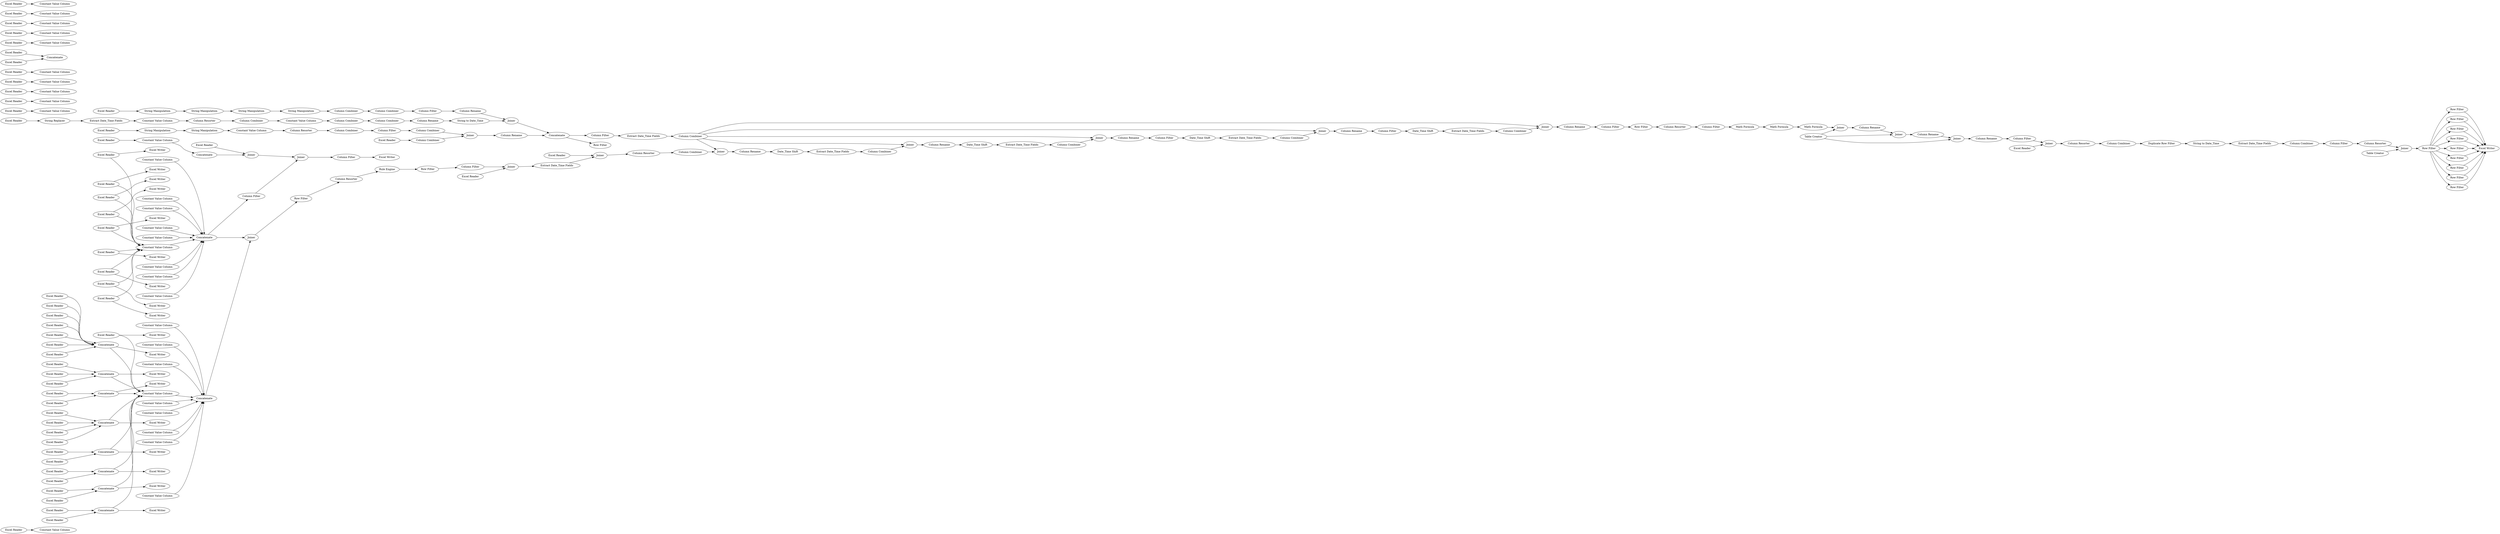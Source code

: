 digraph {
	"5771436778873188867_9" [label="Excel Reader"]
	"-6396746486104122840_107" [label="Constant Value Column"]
	"-5087807553794361016_253" [label="Column Combiner"]
	"-8058242665226558643_78" [label="Excel Reader"]
	"-8058242665226558643_38" [label="Excel Writer"]
	"-5087807553794361016_245" [label=Joiner]
	"-5087807553794361016_240" [label="Extract Date_Time Fields"]
	"5771436778873188867_27" [label="Constant Value Column"]
	"-8058242665226558643_13" [label="Excel Reader"]
	"-5087807553794361016_254" [label=Joiner]
	"-8058242665226558643_350" [label="Row Filter"]
	"-5087807553794361016_196" [label="Row Filter"]
	"-5087807553794361016_262" [label="Column Combiner"]
	"-8058242665226558643_290" [label="Column Resorter"]
	"2981925380246931615_209" [label="Excel Reader"]
	"-5087807553794361016_250" [label="Column Rename"]
	"-5087807553794361016_282" [label=Joiner]
	"-5087807553794361016_271" [label="Column Filter"]
	"-8058242665226558643_9" [label="Excel Reader"]
	"-3691874521836707344_60" [label="Excel Reader"]
	"-8058242665226558643_1" [label="Excel Reader"]
	"-8058242665226558643_35" [label="Excel Writer"]
	"-8058242665226558643_320" [label="Excel Reader"]
	"5771436778873188867_15" [label="Constant Value Column"]
	"-5087807553794361016_243" [label="Column Combiner"]
	"5771436778873188867_17" [label="Constant Value Column"]
	"2981925380246931615_215" [label="Column Resorter"]
	"2981925380246931615_208" [label="Excel Reader"]
	"-6396746486104122840_104" [label="Constant Value Column"]
	"-6396746486104122840_105" [label="Constant Value Column"]
	"-5087807553794361016_259" [label=Joiner]
	"-8058242665226558643_5" [label="Excel Reader"]
	"903971396808471460_100" [label=Concatenate]
	"2981925380246931615_294" [label="Column Resorter"]
	"88979315692203786_90" [label="Constant Value Column"]
	"2981925380246931615_221" [label="String Replacer"]
	"-8058242665226558643_33" [label="Excel Writer"]
	"2981925380246931615_210" [label="Column Combiner"]
	"-5087807553794361016_241" [label="Column Combiner"]
	"-8058242665226558643_32" [label="Excel Writer"]
	"-8058242665226558643_34" [label="Excel Writer"]
	"903971396808471460_46" [label="Excel Reader"]
	"5771436778873188867_6" [label="Excel Reader"]
	"903971396808471460_42" [label="Excel Reader"]
	"-3691874521836707344_62" [label=Concatenate]
	"-1026858239619644578_56" [label="Excel Reader"]
	"5771436778873188867_24" [label="Constant Value Column"]
	"2981925380246931615_213" [label=Joiner]
	"-7446767508586513026_63" [label=Concatenate]
	"903971396808471460_45" [label="Excel Reader"]
	"-8058242665226558643_22" [label="Excel Writer"]
	"-6396746486104122840_110" [label="Constant Value Column"]
	"-6235662664396430699_69" [label="Excel Reader"]
	"2981925380246931615_233" [label="Column Combiner"]
	"-1026858239619644578_53" [label=Concatenate]
	"2981925380246931615_205" [label=Joiner]
	"5771436778873188867_11" [label="Excel Reader"]
	"2981925380246931615_293" [label="Constant Value Column"]
	"-5087807553794361016_261" [label="Column Filter"]
	"-5087807553794361016_263" [label="Date_Time Shift"]
	"5771436778873188867_10" [label="Excel Reader"]
	"2930485028702117360_76" [label=Concatenate]
	"-5356931103672467321_77" [label="Excel Reader"]
	"2930485028702117360_74" [label="Excel Reader"]
	"-8058242665226558643_342" [label="Row Filter"]
	"2981925380246931615_299" [label="String Manipulation"]
	"2981925380246931615_204" [label="Column Combiner"]
	"-5087807553794361016_265" [label=Joiner]
	"-5087807553794361016_247" [label="Excel Reader"]
	"-8058242665226558643_333" [label="Extract Date_Time Fields"]
	"-8058242665226558643_354" [label="Row Filter"]
	"-5087807553794361016_304" [label="Excel Reader"]
	"-6235662664396430699_71" [label=Concatenate]
	"-5356931103672467321_80" [label=Concatenate]
	"88979315692203786_96" [label="Constant Value Column"]
	"-5087807553794361016_149" [label="Column Resorter"]
	"-8058242665226558643_11" [label="Excel Reader"]
	"-5087807553794361016_273" [label="Date_Time Shift"]
	"-8058242665226558643_335" [label="Column Filter"]
	"-8058242665226558643_291" [label="Column Filter"]
	"5771436778873188867_5" [label="Excel Reader"]
	"5771436778873188867_1" [label="Excel Reader"]
	"-717670337943951793_86" [label=Concatenate]
	"-5087807553794361016_270" [label="Column Rename"]
	"2981925380246931615_239" [label="Column Filter"]
	"-6396746486104122840_108" [label="Constant Value Column"]
	"-8058242665226558643_28" [label="Excel Writer"]
	"2981925380246931615_242" [label="Extract Date_Time Fields"]
	"-8058242665226558643_293" [label="Math Formula"]
	"-8058242665226558643_321" [label=Joiner]
	"5771436778873188867_7" [label="Excel Reader"]
	"-5087807553794361016_248" [label=Joiner]
	"-6396746486104122840_103" [label="Constant Value Column"]
	"-6396746486104122840_109" [label="Constant Value Column"]
	"-7446767508586513026_65" [label="Excel Reader"]
	"2981925380246931615_300" [label="String Manipulation"]
	"-5087807553794361016_251" [label="Date_Time Shift"]
	"5771436778873188867_16" [label="Constant Value Column"]
	"5771436778873188867_25" [label="Constant Value Column"]
	"-8058242665226558643_314" [label="Column Filter"]
	"5771436778873188867_26" [label="Constant Value Column"]
	"-8058242665226558643_295" [label="Table Creator"]
	"-3691874521836707344_115" [label="Excel Reader"]
	"88979315692203786_98" [label="Constant Value Column"]
	"5771436778873188867_18" [label="Constant Value Column"]
	"-8058242665226558643_19" [label="Excel Writer"]
	"-6396746486104122840_106" [label="Constant Value Column"]
	"2930485028702117360_75" [label="Excel Reader"]
	"-8058242665226558643_301" [label=Joiner]
	"-8058242665226558643_281" [label="Row Filter"]
	"-8058242665226558643_319" [label=Joiner]
	"-7697534934845237207_68" [label="Excel Reader"]
	"5771436778873188867_4" [label="Excel Reader"]
	"2981925380246931615_223" [label="Column Rename"]
	"-8058242665226558643_39" [label="Excel Writer"]
	"-5087807553794361016_256" [label="Column Combiner"]
	"-8058242665226558643_348" [label="Row Filter"]
	"-8058242665226558643_294" [label="Math Formula"]
	"2981925380246931615_291" [label="String Manipulation"]
	"2981925380246931615_295" [label="Column Combiner"]
	"5771436778873188867_8" [label="Excel Reader"]
	"-8058242665226558643_292" [label="Math Formula"]
	"-8058242665226558643_347" [label="Row Filter"]
	"-5087807553794361016_274" [label=Joiner]
	"-5087807553794361016_260" [label="Column Rename"]
	"-8058242665226558643_304" [label="Excel Reader"]
	"-5087807553794361016_281" [label="Column Filter"]
	"-5087807553794361016_267" [label="Column Filter"]
	"-8058242665226558643_322" [label="Excel Writer"]
	"-8058242665226558643_332" [label="String to Date_Time"]
	"-8058242665226558643_334" [label="Column Combiner"]
	"2981925380246931615_292" [label="String Manipulation"]
	"-5087807553794361016_266" [label="Column Rename"]
	"-3691874521836707344_61" [label="Excel Reader"]
	"2981925380246931615_230" [label="Constant Value Column"]
	"5771436778873188867_12" [label="Excel Reader"]
	"-8058242665226558643_37" [label="Excel Reader"]
	"2981925380246931615_212" [label="Column Combiner"]
	"5771436778873188867_23" [label="Constant Value Column"]
	"5771436778873188867_21" [label="Constant Value Column"]
	"-5087807553794361016_193" [label="Row Filter"]
	"-8058242665226558643_302" [label="Column Filter"]
	"-8058242665226558643_36" [label="Excel Writer"]
	"-8058242665226558643_300" [label="Column Rename"]
	"-8058242665226558643_21" [label="Excel Writer"]
	"903971396808471460_59" [label="Excel Reader"]
	"-5087807553794361016_268" [label="Extract Date_Time Fields"]
	"5771436778873188867_22" [label="Constant Value Column"]
	"2981925380246931615_302" [label="Column Filter"]
	"-8058242665226558643_297" [label="Column Rename"]
	"-1026858239619644578_57" [label="Excel Reader"]
	"-8058242665226558643_330" [label="Column Combiner"]
	"2981925380246931615_225" [label="Excel Reader"]
	"-5087807553794361016_249" [label="Column Resorter"]
	"-5087807553794361016_272" [label="Column Combiner"]
	"-8058242665226558643_24" [label="Excel Writer"]
	"-6235662664396430699_70" [label="Excel Reader"]
	"2981925380246931615_235" [label="Column Combiner"]
	"-8058242665226558643_355" [label="Row Filter"]
	"-8058242665226558643_305" [label=Joiner]
	"-6396746486104122840_101" [label=Concatenate]
	"-7446767508586513026_64" [label="Excel Reader"]
	"2981925380246931615_303" [label="Row Filter"]
	"5771436778873188867_19" [label="Constant Value Column"]
	"-8058242665226558643_341" [label="Table Creator"]
	"2981925380246931615_282" [label=Concatenate]
	"-8058242665226558643_296" [label=Joiner]
	"-8058242665226558643_299" [label="Column Rename"]
	"-8058242665226558643_356" [label="Excel Writer"]
	"-8058242665226558643_20" [label="Excel Writer"]
	"903971396808471460_41" [label="Excel Reader"]
	"-5356931103672467321_78" [label="Excel Reader"]
	"-8058242665226558643_27" [label="Excel Writer"]
	"-5087807553794361016_252" [label="Extract Date_Time Fields"]
	"-5087807553794361016_258" [label="Extract Date_Time Fields"]
	"88979315692203786_92" [label="Constant Value Column"]
	"-8058242665226558643_17" [label="Excel Reader"]
	"-8058242665226558643_351" [label="Row Filter"]
	"-8058242665226558643_353" [label="Row Filter"]
	"88979315692203786_87" [label=Concatenate]
	"-1026858239619644578_55" [label="Excel Reader"]
	"2981925380246931615_236" [label="String to Date_Time"]
	"88979315692203786_95" [label="Constant Value Column"]
	"88979315692203786_94" [label="Constant Value Column"]
	"-5087807553794361016_264" [label="Extract Date_Time Fields"]
	"-5087807553794361016_257" [label="Date_Time Shift"]
	"-6396746486104122840_111" [label="Constant Value Column"]
	"88979315692203786_91" [label="Constant Value Column"]
	"-717670337943951793_85" [label="Excel Reader"]
	"2981925380246931615_226" [label="Extract Date_Time Fields"]
	"-8058242665226558643_306" [label="Column Resorter"]
	"-8058242665226558643_3" [label="Excel Reader"]
	"2981925380246931615_216" [label="Excel Reader"]
	"5771436778873188867_2" [label="Excel Reader"]
	"-8058242665226558643_126" [label=Joiner]
	"903971396808471460_43" [label="Excel Reader"]
	"-8058242665226558643_29" [label="Excel Writer"]
	"-8058242665226558643_324" [label="Column Filter"]
	"2981925380246931615_296" [label="Column Filter"]
	"-8058242665226558643_339" [label=Joiner]
	"-8058242665226558643_359" [label="Column Resorter"]
	"-8058242665226558643_31" [label="Excel Writer"]
	"-7697534934845237207_67" [label="Excel Reader"]
	"-8058242665226558643_315" [label=Concatenate]
	"-8058242665226558643_331" [label="Duplicate Row Filter"]
	"2981925380246931615_234" [label="Constant Value Column"]
	"88979315692203786_93" [label="Constant Value Column"]
	"-8058242665226558643_23" [label="Excel Writer"]
	"-8058242665226558643_298" [label=Joiner]
	"2981925380246931615_211" [label="Column Combiner"]
	"-5087807553794361016_195" [label="Rule Engine"]
	"-8058242665226558643_349" [label="Row Filter"]
	"2981925380246931615_298" [label="String Manipulation"]
	"5771436778873188867_3" [label="Excel Reader"]
	"-8058242665226558643_15" [label="Excel Reader"]
	"2981925380246931615_222" [label="Column Rename"]
	"2981925380246931615_297" [label="String Manipulation"]
	"-8058242665226558643_352" [label="Row Filter"]
	"-717670337943951793_84" [label="Excel Reader"]
	"903971396808471460_44" [label="Excel Reader"]
	"-7697534934845237207_66" [label=Concatenate]
	"88979315692203786_97" [label="Constant Value Column"]
	"2981925380246931615_301" [label="Column Combiner"]
	"-5087807553794361016_255" [label="Column Rename"]
	"-8058242665226558643_30" [label="Excel Writer"]
	"2981925380246931615_206" [label="Column Rename"]
	"-1026858239619644578_54" [label="Excel Reader"]
	"2981925380246931615_206" -> "2981925380246931615_282"
	"-6396746486104122840_105" -> "-6396746486104122840_101"
	"903971396808471460_59" -> "903971396808471460_100"
	"-3691874521836707344_115" -> "-3691874521836707344_62"
	"-5087807553794361016_271" -> "-8058242665226558643_281"
	"-6396746486104122840_106" -> "-6396746486104122840_101"
	"2981925380246931615_294" -> "2981925380246931615_295"
	"-8058242665226558643_330" -> "-8058242665226558643_331"
	"-5356931103672467321_77" -> "-5356931103672467321_80"
	"-5087807553794361016_149" -> "-5087807553794361016_195"
	"-8058242665226558643_342" -> "-8058242665226558643_349"
	"-8058242665226558643_301" -> "-8058242665226558643_300"
	"2981925380246931615_296" -> "2981925380246931615_210"
	"-5087807553794361016_263" -> "-5087807553794361016_264"
	"2981925380246931615_233" -> "2981925380246931615_234"
	"-8058242665226558643_3" -> "-6396746486104122840_103"
	"-5087807553794361016_281" -> "-5087807553794361016_282"
	"-8058242665226558643_15" -> "-8058242665226558643_34"
	"-8058242665226558643_349" -> "-8058242665226558643_356"
	"-5087807553794361016_193" -> "-5087807553794361016_149"
	"-5087807553794361016_282" -> "-5087807553794361016_240"
	"-5087807553794361016_252" -> "-5087807553794361016_253"
	"-6396746486104122840_110" -> "-6396746486104122840_101"
	"-8058242665226558643_342" -> "-8058242665226558643_354"
	"-5087807553794361016_257" -> "-5087807553794361016_258"
	"-7697534934845237207_68" -> "-7697534934845237207_66"
	"-8058242665226558643_351" -> "-8058242665226558643_356"
	"88979315692203786_93" -> "88979315692203786_87"
	"2981925380246931615_221" -> "2981925380246931615_226"
	"88979315692203786_94" -> "88979315692203786_87"
	"-8058242665226558643_9" -> "-8058242665226558643_27"
	"-8058242665226558643_341" -> "-8058242665226558643_339"
	"-1026858239619644578_56" -> "-1026858239619644578_53"
	"88979315692203786_97" -> "88979315692203786_87"
	"-8058242665226558643_78" -> "-8058242665226558643_22"
	"-7446767508586513026_63" -> "-8058242665226558643_20"
	"-8058242665226558643_281" -> "-8058242665226558643_290"
	"-8058242665226558643_320" -> "-8058242665226558643_321"
	"5771436778873188867_6" -> "5771436778873188867_17"
	"-5356931103672467321_78" -> "-5356931103672467321_80"
	"-8058242665226558643_315" -> "-8058242665226558643_321"
	"-8058242665226558643_3" -> "-8058242665226558643_21"
	"2981925380246931615_216" -> "2981925380246931615_297"
	"-8058242665226558643_15" -> "-6396746486104122840_103"
	"5771436778873188867_10" -> "5771436778873188867_25"
	"-8058242665226558643_292" -> "-8058242665226558643_293"
	"88979315692203786_98" -> "88979315692203786_87"
	"903971396808471460_45" -> "903971396808471460_100"
	"-8058242665226558643_17" -> "-8058242665226558643_36"
	"-8058242665226558643_5" -> "-8058242665226558643_24"
	"-5087807553794361016_249" -> "-5087807553794361016_241"
	"903971396808471460_46" -> "903971396808471460_100"
	"-5087807553794361016_266" -> "-5087807553794361016_267"
	"-5087807553794361016_256" -> "-5087807553794361016_259"
	"-8058242665226558643_335" -> "-8058242665226558643_359"
	"-8058242665226558643_126" -> "-5087807553794361016_193"
	"-1026858239619644578_53" -> "-8058242665226558643_39"
	"2981925380246931615_282" -> "2981925380246931615_239"
	"-8058242665226558643_11" -> "-6396746486104122840_103"
	"903971396808471460_100" -> "88979315692203786_96"
	"-8058242665226558643_353" -> "-8058242665226558643_356"
	"-8058242665226558643_342" -> "-8058242665226558643_352"
	"-5087807553794361016_261" -> "-5087807553794361016_263"
	"-8058242665226558643_304" -> "-8058242665226558643_305"
	"-8058242665226558643_296" -> "-8058242665226558643_297"
	"5771436778873188867_12" -> "5771436778873188867_19"
	"-5087807553794361016_195" -> "-5087807553794361016_196"
	"-717670337943951793_86" -> "-8058242665226558643_33"
	"-5087807553794361016_274" -> "-5087807553794361016_270"
	"-8058242665226558643_291" -> "-8058242665226558643_292"
	"5771436778873188867_11" -> "5771436778873188867_18"
	"5771436778873188867_8" -> "5771436778873188867_26"
	"-8058242665226558643_11" -> "-8058242665226558643_32"
	"2930485028702117360_75" -> "2930485028702117360_76"
	"2981925380246931615_222" -> "2981925380246931615_236"
	"-8058242665226558643_342" -> "-8058242665226558643_348"
	"88979315692203786_92" -> "88979315692203786_87"
	"2981925380246931615_234" -> "2981925380246931615_235"
	"-5087807553794361016_243" -> "-5087807553794361016_245"
	"-5087807553794361016_265" -> "-5087807553794361016_266"
	"-8058242665226558643_321" -> "-8058242665226558643_319"
	"2981925380246931615_230" -> "2981925380246931615_215"
	"-5087807553794361016_258" -> "-5087807553794361016_256"
	"2981925380246931615_239" -> "2981925380246931615_242"
	"-8058242665226558643_37" -> "-8058242665226558643_38"
	"-8058242665226558643_305" -> "-8058242665226558643_306"
	"-8058242665226558643_354" -> "-8058242665226558643_356"
	"5771436778873188867_7" -> "5771436778873188867_27"
	"-6235662664396430699_70" -> "-6235662664396430699_71"
	"-5087807553794361016_270" -> "-5087807553794361016_271"
	"-8058242665226558643_13" -> "-6396746486104122840_103"
	"5771436778873188867_27" -> "-8058242665226558643_315"
	"2981925380246931615_208" -> "2981925380246931615_291"
	"-8058242665226558643_342" -> "-8058242665226558643_350"
	"-8058242665226558643_295" -> "-8058242665226558643_301"
	"-8058242665226558643_1" -> "-6396746486104122840_103"
	"-8058242665226558643_17" -> "-6396746486104122840_103"
	"2981925380246931615_292" -> "2981925380246931615_293"
	"-5087807553794361016_196" -> "-5087807553794361016_281"
	"-5087807553794361016_247" -> "-5087807553794361016_248"
	"-8058242665226558643_334" -> "-8058242665226558643_335"
	"5771436778873188867_1" -> "5771436778873188867_15"
	"-5087807553794361016_243" -> "-5087807553794361016_274"
	"-8058242665226558643_293" -> "-8058242665226558643_294"
	"2981925380246931615_215" -> "2981925380246931615_233"
	"2981925380246931615_212" -> "2981925380246931615_222"
	"-3691874521836707344_61" -> "-3691874521836707344_62"
	"2981925380246931615_205" -> "2981925380246931615_206"
	"2981925380246931615_293" -> "2981925380246931615_294"
	"-8058242665226558643_352" -> "-8058242665226558643_356"
	"88979315692203786_96" -> "88979315692203786_87"
	"-5087807553794361016_264" -> "-5087807553794361016_262"
	"-3691874521836707344_62" -> "-8058242665226558643_35"
	"903971396808471460_43" -> "903971396808471460_100"
	"5771436778873188867_5" -> "5771436778873188867_21"
	"88979315692203786_90" -> "88979315692203786_87"
	"-6396746486104122840_101" -> "-8058242665226558643_314"
	"5771436778873188867_4" -> "5771436778873188867_23"
	"2981925380246931615_300" -> "2981925380246931615_301"
	"2981925380246931615_223" -> "2981925380246931615_213"
	"2981925380246931615_236" -> "2981925380246931615_213"
	"-717670337943951793_86" -> "88979315692203786_96"
	"-8058242665226558643_297" -> "-8058242665226558643_298"
	"-8058242665226558643_347" -> "-8058242665226558643_356"
	"-8058242665226558643_37" -> "-6396746486104122840_103"
	"-6396746486104122840_103" -> "-6396746486104122840_101"
	"-8058242665226558643_342" -> "-8058242665226558643_347"
	"2981925380246931615_211" -> "2981925380246931615_302"
	"2981925380246931615_204" -> "2981925380246931615_205"
	"-5087807553794361016_268" -> "-5087807553794361016_272"
	"2981925380246931615_298" -> "2981925380246931615_299"
	"-5087807553794361016_259" -> "-5087807553794361016_260"
	"-8058242665226558643_339" -> "-8058242665226558643_342"
	"-8058242665226558643_298" -> "-8058242665226558643_299"
	"-8058242665226558643_314" -> "-8058242665226558643_319"
	"-1026858239619644578_53" -> "88979315692203786_96"
	"-6396746486104122840_109" -> "-6396746486104122840_101"
	"-6235662664396430699_71" -> "88979315692203786_96"
	"-6396746486104122840_107" -> "-6396746486104122840_101"
	"-8058242665226558643_342" -> "-8058242665226558643_353"
	"-8058242665226558643_350" -> "-8058242665226558643_356"
	"-717670337943951793_85" -> "-717670337943951793_86"
	"-8058242665226558643_319" -> "-8058242665226558643_324"
	"88979315692203786_91" -> "88979315692203786_87"
	"-5087807553794361016_240" -> "-5087807553794361016_248"
	"-7697534934845237207_66" -> "88979315692203786_96"
	"-8058242665226558643_359" -> "-8058242665226558643_339"
	"-8058242665226558643_331" -> "-8058242665226558643_332"
	"-5087807553794361016_254" -> "-5087807553794361016_255"
	"5771436778873188867_9" -> "5771436778873188867_16"
	"-7697534934845237207_67" -> "-7697534934845237207_66"
	"-8058242665226558643_78" -> "88979315692203786_96"
	"-717670337943951793_84" -> "-717670337943951793_86"
	"-8058242665226558643_302" -> "-8058242665226558643_305"
	"903971396808471460_42" -> "903971396808471460_100"
	"88979315692203786_87" -> "-8058242665226558643_126"
	"903971396808471460_41" -> "903971396808471460_100"
	"-8058242665226558643_5" -> "-6396746486104122840_103"
	"-6396746486104122840_101" -> "-8058242665226558643_126"
	"-8058242665226558643_348" -> "-8058242665226558643_356"
	"2981925380246931615_209" -> "2981925380246931615_204"
	"903971396808471460_100" -> "-8058242665226558643_23"
	"2981925380246931615_213" -> "2981925380246931615_282"
	"5771436778873188867_2" -> "5771436778873188867_24"
	"-8058242665226558643_290" -> "-8058242665226558643_291"
	"-7446767508586513026_64" -> "-7446767508586513026_63"
	"2981925380246931615_299" -> "2981925380246931615_300"
	"2981925380246931615_297" -> "2981925380246931615_298"
	"-5087807553794361016_250" -> "-5087807553794361016_251"
	"-5087807553794361016_267" -> "-5087807553794361016_273"
	"-8058242665226558643_324" -> "-8058242665226558643_322"
	"-3691874521836707344_60" -> "-3691874521836707344_62"
	"-7697534934845237207_66" -> "-8058242665226558643_31"
	"-8058242665226558643_342" -> "-8058242665226558643_351"
	"5771436778873188867_3" -> "5771436778873188867_22"
	"-5087807553794361016_251" -> "-5087807553794361016_252"
	"-8058242665226558643_332" -> "-8058242665226558643_333"
	"2981925380246931615_225" -> "2981925380246931615_221"
	"2981925380246931615_210" -> "2981925380246931615_205"
	"2981925380246931615_226" -> "2981925380246931615_230"
	"88979315692203786_95" -> "88979315692203786_87"
	"-5087807553794361016_243" -> "-5087807553794361016_254"
	"2981925380246931615_242" -> "-5087807553794361016_243"
	"2981925380246931615_295" -> "2981925380246931615_296"
	"-8058242665226558643_13" -> "-8058242665226558643_29"
	"2981925380246931615_235" -> "2981925380246931615_212"
	"-6235662664396430699_69" -> "-6235662664396430699_71"
	"-8058242665226558643_306" -> "-8058242665226558643_330"
	"2981925380246931615_302" -> "2981925380246931615_223"
	"-5087807553794361016_260" -> "-5087807553794361016_261"
	"903971396808471460_44" -> "903971396808471460_100"
	"-5087807553794361016_272" -> "-5087807553794361016_274"
	"-7446767508586513026_63" -> "88979315692203786_96"
	"-5087807553794361016_248" -> "-5087807553794361016_249"
	"-6396746486104122840_108" -> "-6396746486104122840_101"
	"-5087807553794361016_304" -> "-5087807553794361016_282"
	"-8058242665226558643_300" -> "-8058242665226558643_302"
	"-8058242665226558643_9" -> "-6396746486104122840_103"
	"-8058242665226558643_295" -> "-8058242665226558643_298"
	"2930485028702117360_76" -> "88979315692203786_96"
	"-8058242665226558643_342" -> "-8058242665226558643_355"
	"-6396746486104122840_104" -> "-6396746486104122840_101"
	"-5087807553794361016_245" -> "-5087807553794361016_250"
	"-6235662664396430699_71" -> "-8058242665226558643_30"
	"2981925380246931615_301" -> "2981925380246931615_211"
	"2930485028702117360_74" -> "2930485028702117360_76"
	"-8058242665226558643_294" -> "-8058242665226558643_296"
	"-5087807553794361016_243" -> "-5087807553794361016_265"
	"-5087807553794361016_255" -> "-5087807553794361016_257"
	"-8058242665226558643_295" -> "-8058242665226558643_296"
	"-5087807553794361016_241" -> "-5087807553794361016_245"
	"-5087807553794361016_253" -> "-5087807553794361016_254"
	"2981925380246931615_282" -> "2981925380246931615_303"
	"-8058242665226558643_333" -> "-8058242665226558643_334"
	"2981925380246931615_291" -> "2981925380246931615_292"
	"-8058242665226558643_299" -> "-8058242665226558643_301"
	"-5087807553794361016_262" -> "-5087807553794361016_265"
	"2930485028702117360_76" -> "-8058242665226558643_28"
	"-5087807553794361016_273" -> "-5087807553794361016_268"
	"-8058242665226558643_355" -> "-8058242665226558643_356"
	"-3691874521836707344_62" -> "88979315692203786_96"
	"-1026858239619644578_55" -> "-1026858239619644578_53"
	"-8058242665226558643_1" -> "-8058242665226558643_19"
	"-7446767508586513026_65" -> "-7446767508586513026_63"
	"-6396746486104122840_111" -> "-6396746486104122840_101"
	"-1026858239619644578_54" -> "-1026858239619644578_53"
	"-5087807553794361016_243" -> "-5087807553794361016_259"
	"-1026858239619644578_57" -> "-1026858239619644578_53"
	rankdir=LR
}
